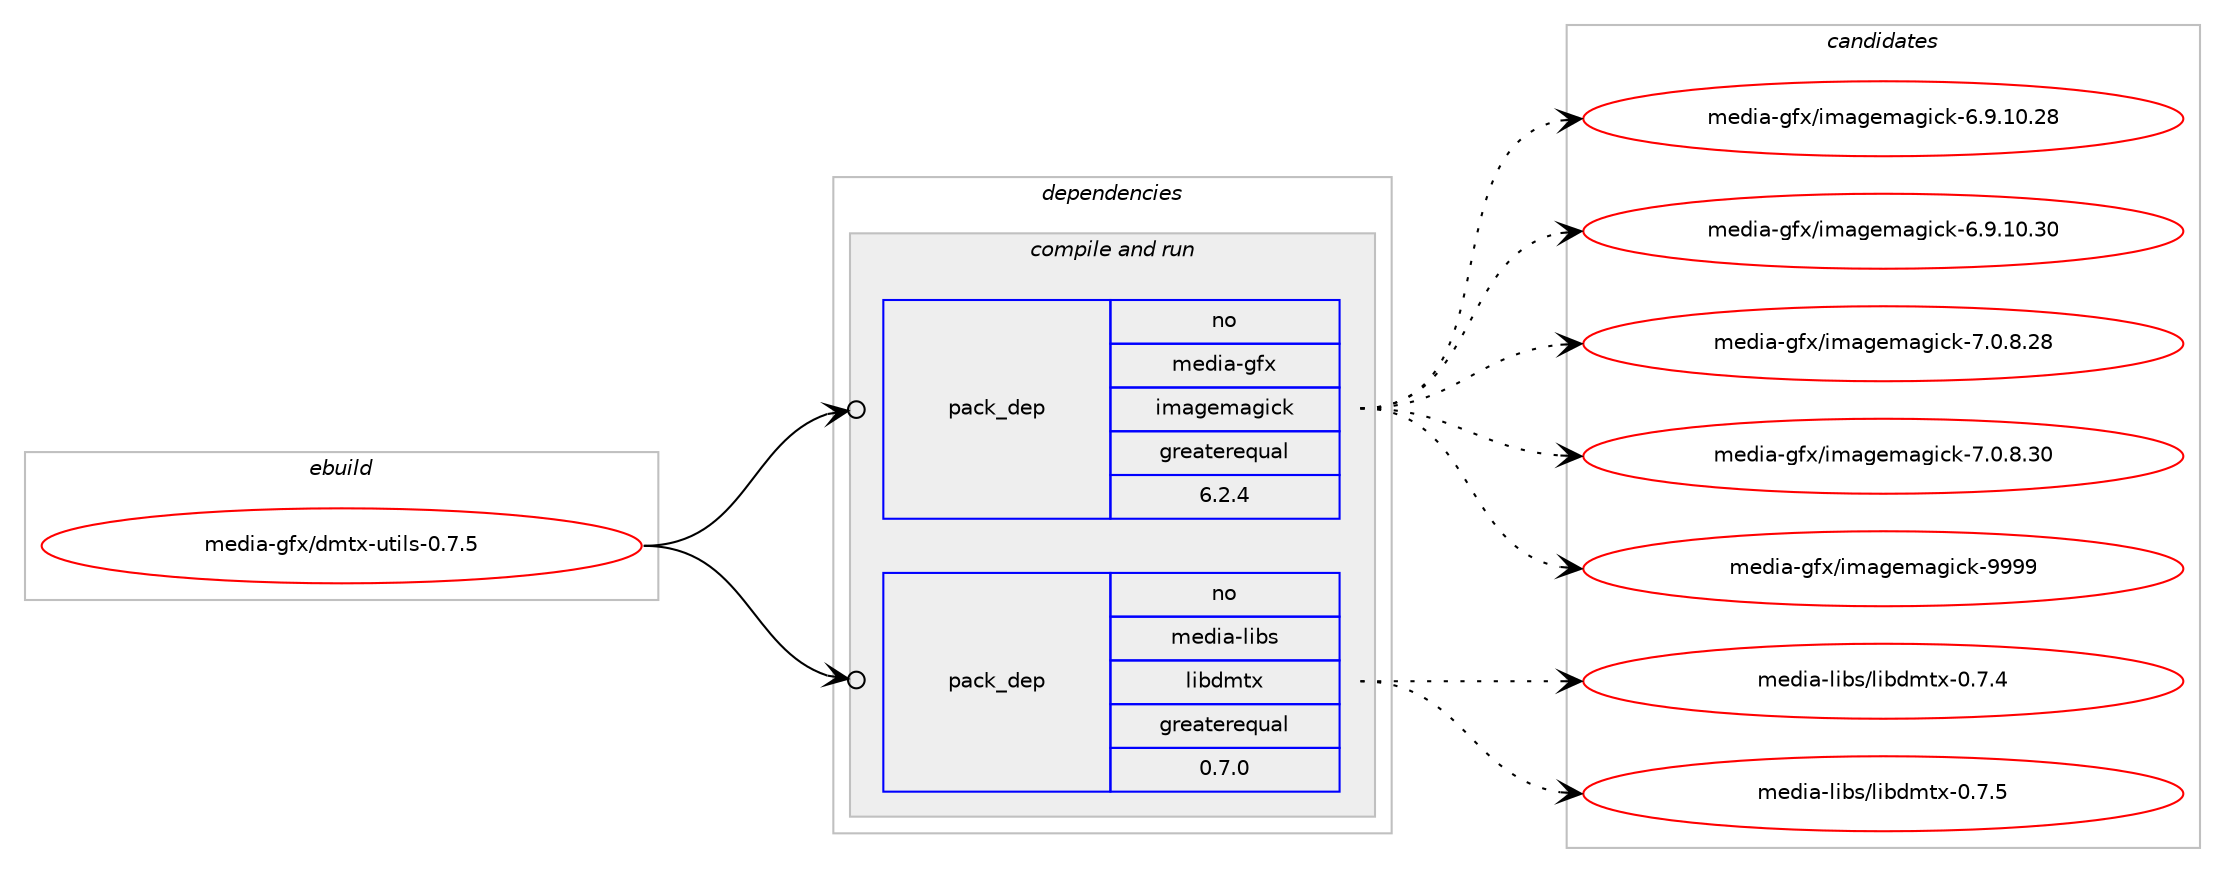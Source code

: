 digraph prolog {

# *************
# Graph options
# *************

newrank=true;
concentrate=true;
compound=true;
graph [rankdir=LR,fontname=Helvetica,fontsize=10,ranksep=1.5];#, ranksep=2.5, nodesep=0.2];
edge  [arrowhead=vee];
node  [fontname=Helvetica,fontsize=10];

# **********
# The ebuild
# **********

subgraph cluster_leftcol {
color=gray;
rank=same;
label=<<i>ebuild</i>>;
id [label="media-gfx/dmtx-utils-0.7.5", color=red, width=4, href="../media-gfx/dmtx-utils-0.7.5.svg"];
}

# ****************
# The dependencies
# ****************

subgraph cluster_midcol {
color=gray;
label=<<i>dependencies</i>>;
subgraph cluster_compile {
fillcolor="#eeeeee";
style=filled;
label=<<i>compile</i>>;
}
subgraph cluster_compileandrun {
fillcolor="#eeeeee";
style=filled;
label=<<i>compile and run</i>>;
subgraph pack1144725 {
dependency1602502 [label=<<TABLE BORDER="0" CELLBORDER="1" CELLSPACING="0" CELLPADDING="4" WIDTH="220"><TR><TD ROWSPAN="6" CELLPADDING="30">pack_dep</TD></TR><TR><TD WIDTH="110">no</TD></TR><TR><TD>media-gfx</TD></TR><TR><TD>imagemagick</TD></TR><TR><TD>greaterequal</TD></TR><TR><TD>6.2.4</TD></TR></TABLE>>, shape=none, color=blue];
}
id:e -> dependency1602502:w [weight=20,style="solid",arrowhead="odotvee"];
subgraph pack1144726 {
dependency1602503 [label=<<TABLE BORDER="0" CELLBORDER="1" CELLSPACING="0" CELLPADDING="4" WIDTH="220"><TR><TD ROWSPAN="6" CELLPADDING="30">pack_dep</TD></TR><TR><TD WIDTH="110">no</TD></TR><TR><TD>media-libs</TD></TR><TR><TD>libdmtx</TD></TR><TR><TD>greaterequal</TD></TR><TR><TD>0.7.0</TD></TR></TABLE>>, shape=none, color=blue];
}
id:e -> dependency1602503:w [weight=20,style="solid",arrowhead="odotvee"];
}
subgraph cluster_run {
fillcolor="#eeeeee";
style=filled;
label=<<i>run</i>>;
}
}

# **************
# The candidates
# **************

subgraph cluster_choices {
rank=same;
color=gray;
label=<<i>candidates</i>>;

subgraph choice1144725 {
color=black;
nodesep=1;
choice10910110010597451031021204710510997103101109971031059910745544657464948465056 [label="media-gfx/imagemagick-6.9.10.28", color=red, width=4,href="../media-gfx/imagemagick-6.9.10.28.svg"];
choice10910110010597451031021204710510997103101109971031059910745544657464948465148 [label="media-gfx/imagemagick-6.9.10.30", color=red, width=4,href="../media-gfx/imagemagick-6.9.10.30.svg"];
choice109101100105974510310212047105109971031011099710310599107455546484656465056 [label="media-gfx/imagemagick-7.0.8.28", color=red, width=4,href="../media-gfx/imagemagick-7.0.8.28.svg"];
choice109101100105974510310212047105109971031011099710310599107455546484656465148 [label="media-gfx/imagemagick-7.0.8.30", color=red, width=4,href="../media-gfx/imagemagick-7.0.8.30.svg"];
choice1091011001059745103102120471051099710310110997103105991074557575757 [label="media-gfx/imagemagick-9999", color=red, width=4,href="../media-gfx/imagemagick-9999.svg"];
dependency1602502:e -> choice10910110010597451031021204710510997103101109971031059910745544657464948465056:w [style=dotted,weight="100"];
dependency1602502:e -> choice10910110010597451031021204710510997103101109971031059910745544657464948465148:w [style=dotted,weight="100"];
dependency1602502:e -> choice109101100105974510310212047105109971031011099710310599107455546484656465056:w [style=dotted,weight="100"];
dependency1602502:e -> choice109101100105974510310212047105109971031011099710310599107455546484656465148:w [style=dotted,weight="100"];
dependency1602502:e -> choice1091011001059745103102120471051099710310110997103105991074557575757:w [style=dotted,weight="100"];
}
subgraph choice1144726 {
color=black;
nodesep=1;
choice1091011001059745108105981154710810598100109116120454846554652 [label="media-libs/libdmtx-0.7.4", color=red, width=4,href="../media-libs/libdmtx-0.7.4.svg"];
choice1091011001059745108105981154710810598100109116120454846554653 [label="media-libs/libdmtx-0.7.5", color=red, width=4,href="../media-libs/libdmtx-0.7.5.svg"];
dependency1602503:e -> choice1091011001059745108105981154710810598100109116120454846554652:w [style=dotted,weight="100"];
dependency1602503:e -> choice1091011001059745108105981154710810598100109116120454846554653:w [style=dotted,weight="100"];
}
}

}
